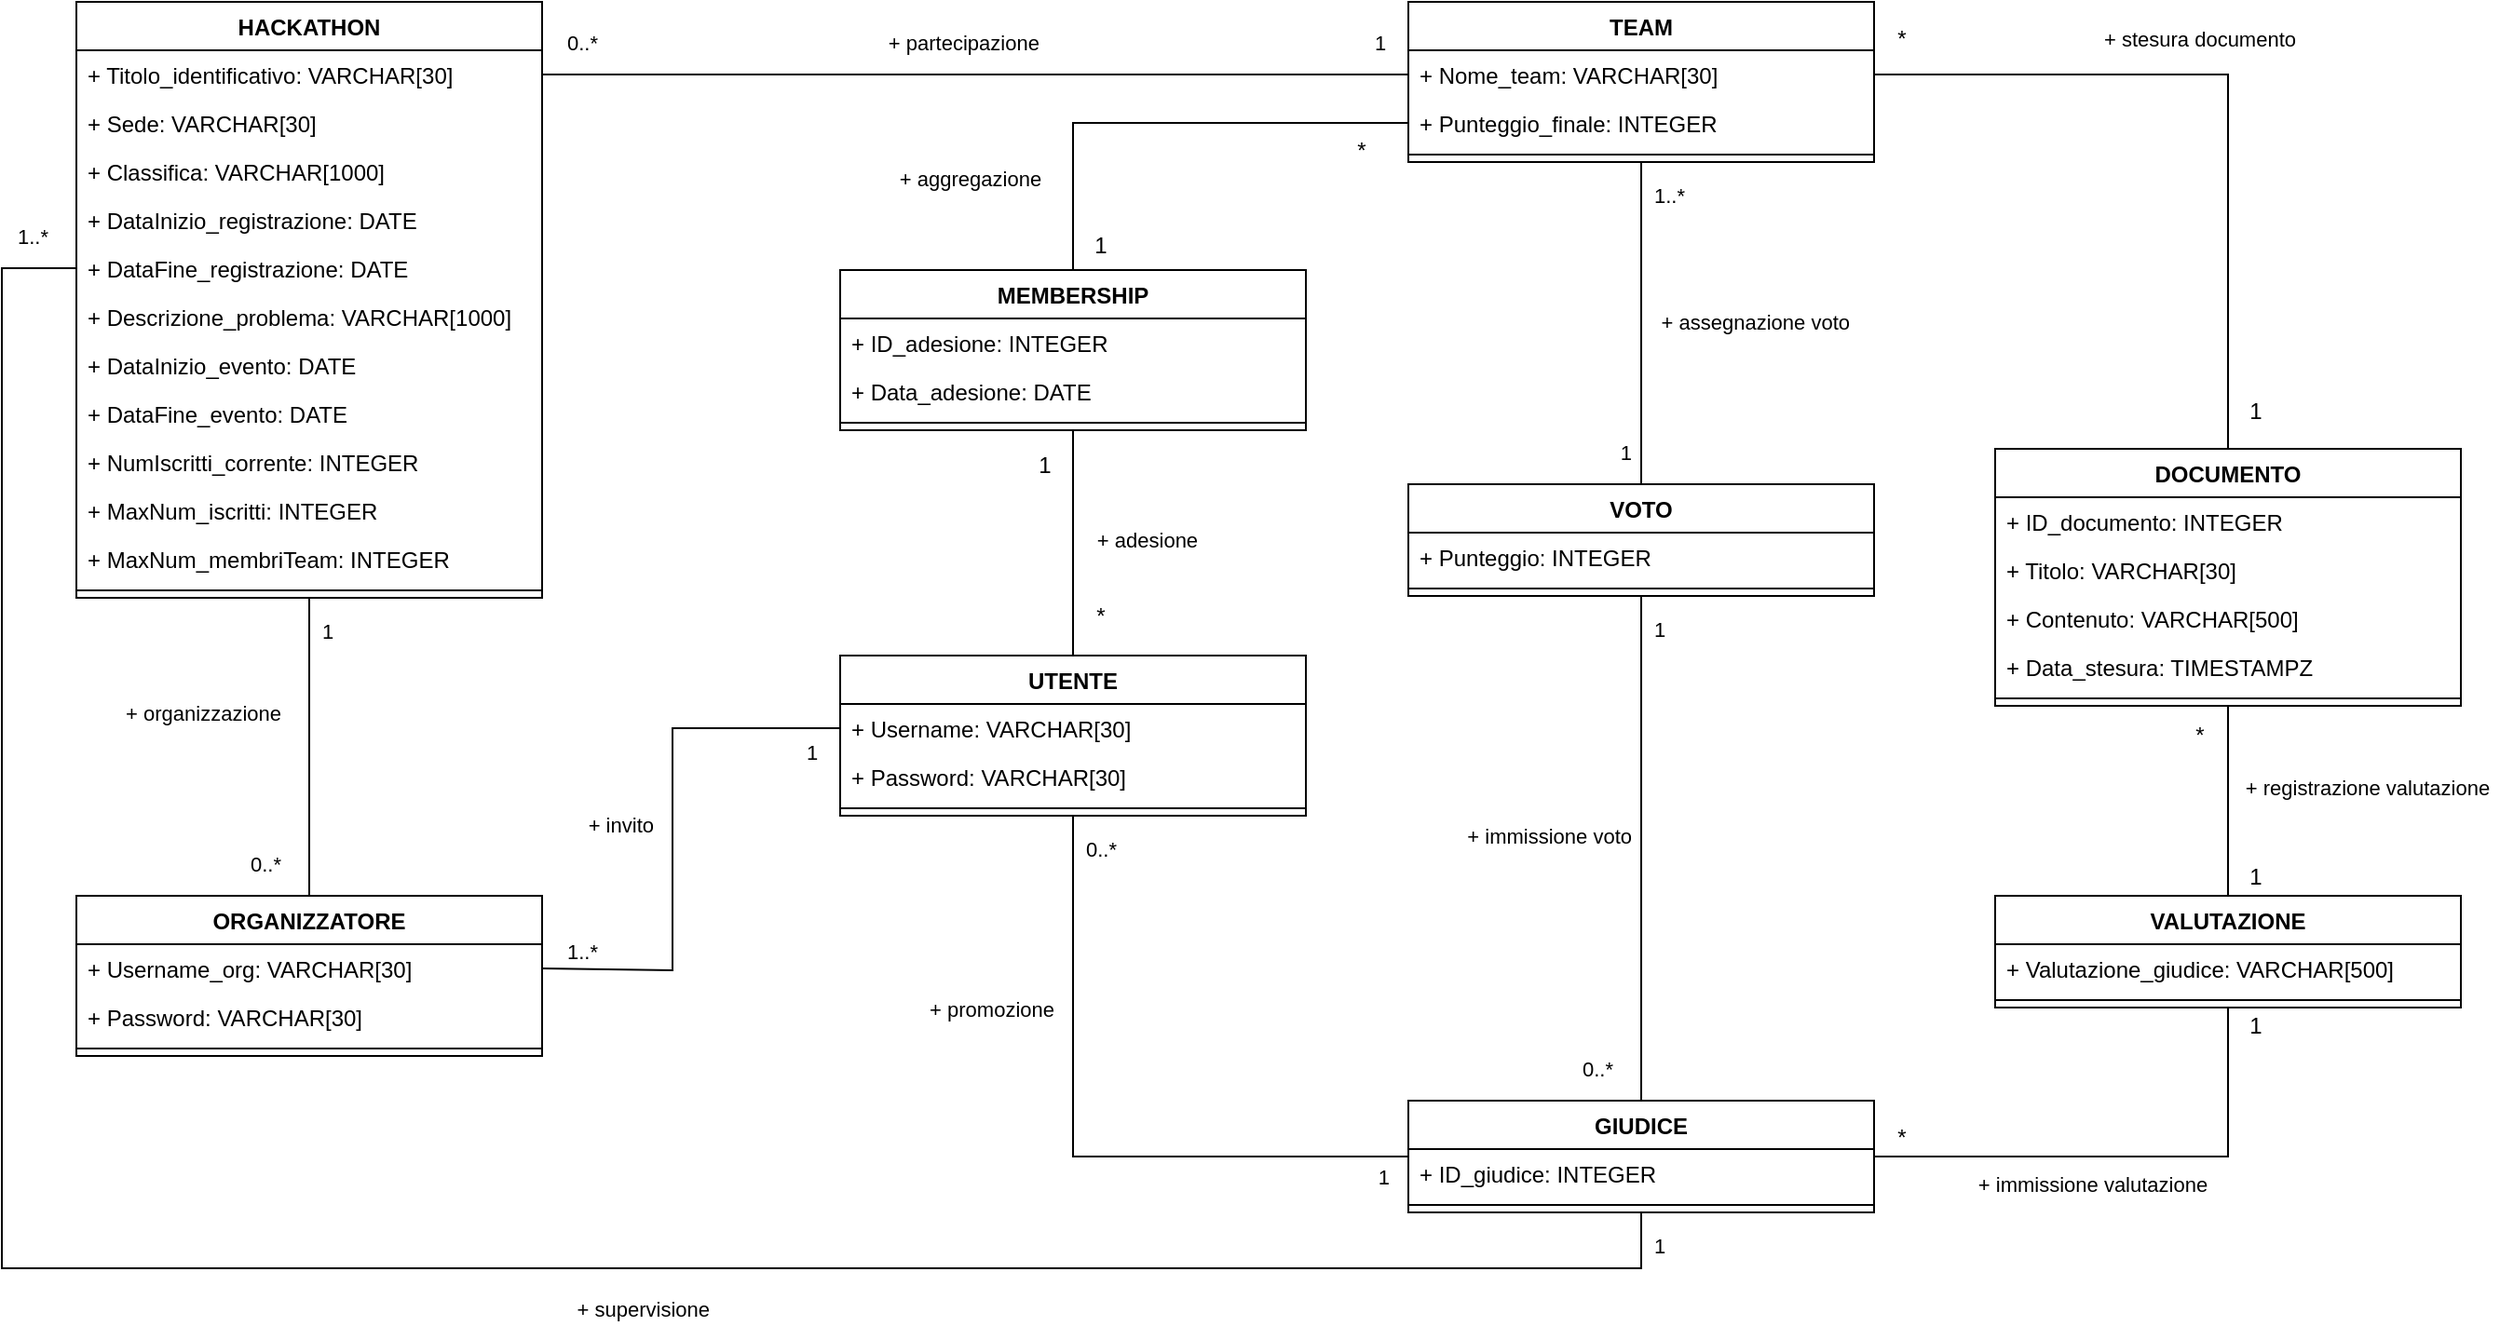 <mxfile version="28.0.6">
  <diagram name="Pagina-1" id="CCftvfr1xdXdf1Xxp7LG">
    <mxGraphModel dx="917" dy="1060" grid="1" gridSize="10" guides="1" tooltips="1" connect="1" arrows="1" fold="1" page="1" pageScale="1" pageWidth="827" pageHeight="1169" math="0" shadow="0">
      <root>
        <mxCell id="0" />
        <mxCell id="1" parent="0" />
        <mxCell id="B5_S1ZBIlpEhfm3nq4Cc-5" value="HACKATHON" style="swimlane;fontStyle=1;align=center;verticalAlign=top;childLayout=stackLayout;horizontal=1;startSize=26;horizontalStack=0;resizeParent=1;resizeParentMax=0;resizeLast=0;collapsible=1;marginBottom=0;whiteSpace=wrap;html=1;" parent="1" vertex="1">
          <mxGeometry x="240" y="80" width="250" height="320" as="geometry" />
        </mxCell>
        <mxCell id="B5_S1ZBIlpEhfm3nq4Cc-6" value="+ Titolo_identificativo: VARCHAR[30]" style="text;strokeColor=none;fillColor=none;align=left;verticalAlign=top;spacingLeft=4;spacingRight=4;overflow=hidden;rotatable=0;points=[[0,0.5],[1,0.5]];portConstraint=eastwest;whiteSpace=wrap;html=1;" parent="B5_S1ZBIlpEhfm3nq4Cc-5" vertex="1">
          <mxGeometry y="26" width="250" height="26" as="geometry" />
        </mxCell>
        <mxCell id="B5_S1ZBIlpEhfm3nq4Cc-11" value="+ Sede: VARCHAR[30]" style="text;strokeColor=none;fillColor=none;align=left;verticalAlign=top;spacingLeft=4;spacingRight=4;overflow=hidden;rotatable=0;points=[[0,0.5],[1,0.5]];portConstraint=eastwest;whiteSpace=wrap;html=1;" parent="B5_S1ZBIlpEhfm3nq4Cc-5" vertex="1">
          <mxGeometry y="52" width="250" height="26" as="geometry" />
        </mxCell>
        <mxCell id="B5_S1ZBIlpEhfm3nq4Cc-15" value="+ Classifica: VARCHAR[1000]" style="text;strokeColor=none;fillColor=none;align=left;verticalAlign=top;spacingLeft=4;spacingRight=4;overflow=hidden;rotatable=0;points=[[0,0.5],[1,0.5]];portConstraint=eastwest;whiteSpace=wrap;html=1;" parent="B5_S1ZBIlpEhfm3nq4Cc-5" vertex="1">
          <mxGeometry y="78" width="250" height="26" as="geometry" />
        </mxCell>
        <mxCell id="B5_S1ZBIlpEhfm3nq4Cc-16" value="+ DataInizio_registrazione: DATE" style="text;strokeColor=none;fillColor=none;align=left;verticalAlign=top;spacingLeft=4;spacingRight=4;overflow=hidden;rotatable=0;points=[[0,0.5],[1,0.5]];portConstraint=eastwest;whiteSpace=wrap;html=1;" parent="B5_S1ZBIlpEhfm3nq4Cc-5" vertex="1">
          <mxGeometry y="104" width="250" height="26" as="geometry" />
        </mxCell>
        <mxCell id="B5_S1ZBIlpEhfm3nq4Cc-17" value="+ DataFine_registrazione:&amp;nbsp;DATE" style="text;strokeColor=none;fillColor=none;align=left;verticalAlign=top;spacingLeft=4;spacingRight=4;overflow=hidden;rotatable=0;points=[[0,0.5],[1,0.5]];portConstraint=eastwest;whiteSpace=wrap;html=1;" parent="B5_S1ZBIlpEhfm3nq4Cc-5" vertex="1">
          <mxGeometry y="130" width="250" height="26" as="geometry" />
        </mxCell>
        <mxCell id="B5_S1ZBIlpEhfm3nq4Cc-14" value="+ Descrizione_problema: VARCHAR[1000]" style="text;strokeColor=none;fillColor=none;align=left;verticalAlign=top;spacingLeft=4;spacingRight=4;overflow=hidden;rotatable=0;points=[[0,0.5],[1,0.5]];portConstraint=eastwest;whiteSpace=wrap;html=1;" parent="B5_S1ZBIlpEhfm3nq4Cc-5" vertex="1">
          <mxGeometry y="156" width="250" height="26" as="geometry" />
        </mxCell>
        <mxCell id="B5_S1ZBIlpEhfm3nq4Cc-19" value="+ DataInizio_evento: DATE" style="text;strokeColor=none;fillColor=none;align=left;verticalAlign=top;spacingLeft=4;spacingRight=4;overflow=hidden;rotatable=0;points=[[0,0.5],[1,0.5]];portConstraint=eastwest;whiteSpace=wrap;html=1;" parent="B5_S1ZBIlpEhfm3nq4Cc-5" vertex="1">
          <mxGeometry y="182" width="250" height="26" as="geometry" />
        </mxCell>
        <mxCell id="B5_S1ZBIlpEhfm3nq4Cc-18" value="+ DataFine_evento: DATE" style="text;strokeColor=none;fillColor=none;align=left;verticalAlign=top;spacingLeft=4;spacingRight=4;overflow=hidden;rotatable=0;points=[[0,0.5],[1,0.5]];portConstraint=eastwest;whiteSpace=wrap;html=1;" parent="B5_S1ZBIlpEhfm3nq4Cc-5" vertex="1">
          <mxGeometry y="208" width="250" height="26" as="geometry" />
        </mxCell>
        <mxCell id="B5_S1ZBIlpEhfm3nq4Cc-20" value="+ NumIscritti_corrente: INTEGER" style="text;strokeColor=none;fillColor=none;align=left;verticalAlign=top;spacingLeft=4;spacingRight=4;overflow=hidden;rotatable=0;points=[[0,0.5],[1,0.5]];portConstraint=eastwest;whiteSpace=wrap;html=1;" parent="B5_S1ZBIlpEhfm3nq4Cc-5" vertex="1">
          <mxGeometry y="234" width="250" height="26" as="geometry" />
        </mxCell>
        <mxCell id="B5_S1ZBIlpEhfm3nq4Cc-21" value="+ MaxNum_iscritti: INTEGER" style="text;strokeColor=none;fillColor=none;align=left;verticalAlign=top;spacingLeft=4;spacingRight=4;overflow=hidden;rotatable=0;points=[[0,0.5],[1,0.5]];portConstraint=eastwest;whiteSpace=wrap;html=1;" parent="B5_S1ZBIlpEhfm3nq4Cc-5" vertex="1">
          <mxGeometry y="260" width="250" height="26" as="geometry" />
        </mxCell>
        <mxCell id="PjRX2A0-Kc4bblSP8ghj-1" value="+ MaxNum_membriTeam&lt;span style=&quot;background-color: transparent; color: light-dark(rgb(0, 0, 0), rgb(255, 255, 255));&quot;&gt;: INTEGER&lt;/span&gt;" style="text;strokeColor=none;fillColor=none;align=left;verticalAlign=top;spacingLeft=4;spacingRight=4;overflow=hidden;rotatable=0;points=[[0,0.5],[1,0.5]];portConstraint=eastwest;whiteSpace=wrap;html=1;" vertex="1" parent="B5_S1ZBIlpEhfm3nq4Cc-5">
          <mxGeometry y="286" width="250" height="26" as="geometry" />
        </mxCell>
        <mxCell id="B5_S1ZBIlpEhfm3nq4Cc-7" value="" style="line;strokeWidth=1;fillColor=none;align=left;verticalAlign=middle;spacingTop=-1;spacingLeft=3;spacingRight=3;rotatable=0;labelPosition=right;points=[];portConstraint=eastwest;strokeColor=inherit;" parent="B5_S1ZBIlpEhfm3nq4Cc-5" vertex="1">
          <mxGeometry y="312" width="250" height="8" as="geometry" />
        </mxCell>
        <mxCell id="B5_S1ZBIlpEhfm3nq4Cc-22" value="TEAM" style="swimlane;fontStyle=1;align=center;verticalAlign=top;childLayout=stackLayout;horizontal=1;startSize=26;horizontalStack=0;resizeParent=1;resizeParentMax=0;resizeLast=0;collapsible=1;marginBottom=0;whiteSpace=wrap;html=1;" parent="1" vertex="1">
          <mxGeometry x="955" y="80" width="250" height="86" as="geometry" />
        </mxCell>
        <mxCell id="B5_S1ZBIlpEhfm3nq4Cc-23" value="+ Nome_team: VARCHAR[30]" style="text;strokeColor=none;fillColor=none;align=left;verticalAlign=top;spacingLeft=4;spacingRight=4;overflow=hidden;rotatable=0;points=[[0,0.5],[1,0.5]];portConstraint=eastwest;whiteSpace=wrap;html=1;" parent="B5_S1ZBIlpEhfm3nq4Cc-22" vertex="1">
          <mxGeometry y="26" width="250" height="26" as="geometry" />
        </mxCell>
        <mxCell id="B5_S1ZBIlpEhfm3nq4Cc-32" value="+ Punteggio_finale: INTEGER" style="text;strokeColor=none;fillColor=none;align=left;verticalAlign=top;spacingLeft=4;spacingRight=4;overflow=hidden;rotatable=0;points=[[0,0.5],[1,0.5]];portConstraint=eastwest;whiteSpace=wrap;html=1;" parent="B5_S1ZBIlpEhfm3nq4Cc-22" vertex="1">
          <mxGeometry y="52" width="250" height="26" as="geometry" />
        </mxCell>
        <mxCell id="B5_S1ZBIlpEhfm3nq4Cc-33" value="" style="line;strokeWidth=1;fillColor=none;align=left;verticalAlign=middle;spacingTop=-1;spacingLeft=3;spacingRight=3;rotatable=0;labelPosition=right;points=[];portConstraint=eastwest;strokeColor=inherit;" parent="B5_S1ZBIlpEhfm3nq4Cc-22" vertex="1">
          <mxGeometry y="78" width="250" height="8" as="geometry" />
        </mxCell>
        <mxCell id="mF9Zs2P32Q4i75b_Mi7X-36" style="edgeStyle=orthogonalEdgeStyle;rounded=0;orthogonalLoop=1;jettySize=auto;html=1;exitX=0.5;exitY=0;exitDx=0;exitDy=0;entryX=0.5;entryY=1;entryDx=0;entryDy=0;endArrow=none;endFill=0;" parent="1" source="B5_S1ZBIlpEhfm3nq4Cc-34" target="mF9Zs2P32Q4i75b_Mi7X-32" edge="1">
          <mxGeometry relative="1" as="geometry" />
        </mxCell>
        <mxCell id="B5_S1ZBIlpEhfm3nq4Cc-34" value="UTENTE" style="swimlane;fontStyle=1;align=center;verticalAlign=top;childLayout=stackLayout;horizontal=1;startSize=26;horizontalStack=0;resizeParent=1;resizeParentMax=0;resizeLast=0;collapsible=1;marginBottom=0;whiteSpace=wrap;html=1;" parent="1" vertex="1">
          <mxGeometry x="650" y="431" width="250" height="86" as="geometry" />
        </mxCell>
        <mxCell id="B5_S1ZBIlpEhfm3nq4Cc-35" value="+ Username: VARCHAR[30]" style="text;strokeColor=none;fillColor=none;align=left;verticalAlign=top;spacingLeft=4;spacingRight=4;overflow=hidden;rotatable=0;points=[[0,0.5],[1,0.5]];portConstraint=eastwest;whiteSpace=wrap;html=1;" parent="B5_S1ZBIlpEhfm3nq4Cc-34" vertex="1">
          <mxGeometry y="26" width="250" height="26" as="geometry" />
        </mxCell>
        <mxCell id="B5_S1ZBIlpEhfm3nq4Cc-36" value="+ Password: VARCHAR[30]" style="text;strokeColor=none;fillColor=none;align=left;verticalAlign=top;spacingLeft=4;spacingRight=4;overflow=hidden;rotatable=0;points=[[0,0.5],[1,0.5]];portConstraint=eastwest;whiteSpace=wrap;html=1;" parent="B5_S1ZBIlpEhfm3nq4Cc-34" vertex="1">
          <mxGeometry y="52" width="250" height="26" as="geometry" />
        </mxCell>
        <mxCell id="B5_S1ZBIlpEhfm3nq4Cc-37" value="" style="line;strokeWidth=1;fillColor=none;align=left;verticalAlign=middle;spacingTop=-1;spacingLeft=3;spacingRight=3;rotatable=0;labelPosition=right;points=[];portConstraint=eastwest;strokeColor=inherit;" parent="B5_S1ZBIlpEhfm3nq4Cc-34" vertex="1">
          <mxGeometry y="78" width="250" height="8" as="geometry" />
        </mxCell>
        <mxCell id="B5_S1ZBIlpEhfm3nq4Cc-38" value="ORGANIZZATORE" style="swimlane;fontStyle=1;align=center;verticalAlign=top;childLayout=stackLayout;horizontal=1;startSize=26;horizontalStack=0;resizeParent=1;resizeParentMax=0;resizeLast=0;collapsible=1;marginBottom=0;whiteSpace=wrap;html=1;" parent="1" vertex="1">
          <mxGeometry x="240" y="560" width="250" height="86" as="geometry" />
        </mxCell>
        <mxCell id="B5_S1ZBIlpEhfm3nq4Cc-39" value="+ Username_org: VARCHAR[30]" style="text;strokeColor=none;fillColor=none;align=left;verticalAlign=top;spacingLeft=4;spacingRight=4;overflow=hidden;rotatable=0;points=[[0,0.5],[1,0.5]];portConstraint=eastwest;whiteSpace=wrap;html=1;" parent="B5_S1ZBIlpEhfm3nq4Cc-38" vertex="1">
          <mxGeometry y="26" width="250" height="26" as="geometry" />
        </mxCell>
        <mxCell id="B5_S1ZBIlpEhfm3nq4Cc-40" value="+ Password: VARCHAR[30]" style="text;strokeColor=none;fillColor=none;align=left;verticalAlign=top;spacingLeft=4;spacingRight=4;overflow=hidden;rotatable=0;points=[[0,0.5],[1,0.5]];portConstraint=eastwest;whiteSpace=wrap;html=1;" parent="B5_S1ZBIlpEhfm3nq4Cc-38" vertex="1">
          <mxGeometry y="52" width="250" height="26" as="geometry" />
        </mxCell>
        <mxCell id="B5_S1ZBIlpEhfm3nq4Cc-41" value="" style="line;strokeWidth=1;fillColor=none;align=left;verticalAlign=middle;spacingTop=-1;spacingLeft=3;spacingRight=3;rotatable=0;labelPosition=right;points=[];portConstraint=eastwest;strokeColor=inherit;" parent="B5_S1ZBIlpEhfm3nq4Cc-38" vertex="1">
          <mxGeometry y="78" width="250" height="8" as="geometry" />
        </mxCell>
        <mxCell id="mF9Zs2P32Q4i75b_Mi7X-20" style="edgeStyle=orthogonalEdgeStyle;rounded=0;orthogonalLoop=1;jettySize=auto;html=1;exitX=1;exitY=0.5;exitDx=0;exitDy=0;entryX=0.5;entryY=1;entryDx=0;entryDy=0;endArrow=none;endFill=0;" parent="1" source="B5_S1ZBIlpEhfm3nq4Cc-42" target="B5_S1ZBIlpEhfm3nq4Cc-56" edge="1">
          <mxGeometry relative="1" as="geometry" />
        </mxCell>
        <mxCell id="B5_S1ZBIlpEhfm3nq4Cc-42" value="GIUDICE" style="swimlane;fontStyle=1;align=center;verticalAlign=top;childLayout=stackLayout;horizontal=1;startSize=26;horizontalStack=0;resizeParent=1;resizeParentMax=0;resizeLast=0;collapsible=1;marginBottom=0;whiteSpace=wrap;html=1;" parent="1" vertex="1">
          <mxGeometry x="955" y="670" width="250" height="60" as="geometry" />
        </mxCell>
        <mxCell id="t9ArDGj-lGeJTO_xiBfQ-16" value="+ ID_giudice: INTEGER" style="text;strokeColor=none;fillColor=none;align=left;verticalAlign=top;spacingLeft=4;spacingRight=4;overflow=hidden;rotatable=0;points=[[0,0.5],[1,0.5]];portConstraint=eastwest;whiteSpace=wrap;html=1;" parent="B5_S1ZBIlpEhfm3nq4Cc-42" vertex="1">
          <mxGeometry y="26" width="250" height="26" as="geometry" />
        </mxCell>
        <mxCell id="B5_S1ZBIlpEhfm3nq4Cc-45" value="" style="line;strokeWidth=1;fillColor=none;align=left;verticalAlign=middle;spacingTop=-1;spacingLeft=3;spacingRight=3;rotatable=0;labelPosition=right;points=[];portConstraint=eastwest;strokeColor=inherit;" parent="B5_S1ZBIlpEhfm3nq4Cc-42" vertex="1">
          <mxGeometry y="52" width="250" height="8" as="geometry" />
        </mxCell>
        <mxCell id="mF9Zs2P32Q4i75b_Mi7X-28" style="edgeStyle=orthogonalEdgeStyle;rounded=0;orthogonalLoop=1;jettySize=auto;html=1;exitX=0.5;exitY=0;exitDx=0;exitDy=0;entryX=1;entryY=0.5;entryDx=0;entryDy=0;endArrow=none;endFill=0;" parent="1" source="B5_S1ZBIlpEhfm3nq4Cc-46" target="B5_S1ZBIlpEhfm3nq4Cc-23" edge="1">
          <mxGeometry relative="1" as="geometry" />
        </mxCell>
        <mxCell id="B5_S1ZBIlpEhfm3nq4Cc-46" value="DOCUMENTO" style="swimlane;fontStyle=1;align=center;verticalAlign=top;childLayout=stackLayout;horizontal=1;startSize=26;horizontalStack=0;resizeParent=1;resizeParentMax=0;resizeLast=0;collapsible=1;marginBottom=0;whiteSpace=wrap;html=1;" parent="1" vertex="1">
          <mxGeometry x="1270" y="320" width="250" height="138" as="geometry" />
        </mxCell>
        <mxCell id="B5_S1ZBIlpEhfm3nq4Cc-47" value="+ ID_documento: INTEGER" style="text;strokeColor=none;fillColor=none;align=left;verticalAlign=top;spacingLeft=4;spacingRight=4;overflow=hidden;rotatable=0;points=[[0,0.5],[1,0.5]];portConstraint=eastwest;whiteSpace=wrap;html=1;" parent="B5_S1ZBIlpEhfm3nq4Cc-46" vertex="1">
          <mxGeometry y="26" width="250" height="26" as="geometry" />
        </mxCell>
        <mxCell id="B5_S1ZBIlpEhfm3nq4Cc-48" value="+ Titolo: VARCHAR[30]" style="text;strokeColor=none;fillColor=none;align=left;verticalAlign=top;spacingLeft=4;spacingRight=4;overflow=hidden;rotatable=0;points=[[0,0.5],[1,0.5]];portConstraint=eastwest;whiteSpace=wrap;html=1;" parent="B5_S1ZBIlpEhfm3nq4Cc-46" vertex="1">
          <mxGeometry y="52" width="250" height="26" as="geometry" />
        </mxCell>
        <mxCell id="B5_S1ZBIlpEhfm3nq4Cc-50" value="+ Contenuto: VARCHAR[500]" style="text;strokeColor=none;fillColor=none;align=left;verticalAlign=top;spacingLeft=4;spacingRight=4;overflow=hidden;rotatable=0;points=[[0,0.5],[1,0.5]];portConstraint=eastwest;whiteSpace=wrap;html=1;" parent="B5_S1ZBIlpEhfm3nq4Cc-46" vertex="1">
          <mxGeometry y="78" width="250" height="26" as="geometry" />
        </mxCell>
        <mxCell id="B5_S1ZBIlpEhfm3nq4Cc-51" value="+ Data_stesura: TIMESTAMPZ" style="text;strokeColor=none;fillColor=none;align=left;verticalAlign=top;spacingLeft=4;spacingRight=4;overflow=hidden;rotatable=0;points=[[0,0.5],[1,0.5]];portConstraint=eastwest;whiteSpace=wrap;html=1;" parent="B5_S1ZBIlpEhfm3nq4Cc-46" vertex="1">
          <mxGeometry y="104" width="250" height="26" as="geometry" />
        </mxCell>
        <mxCell id="B5_S1ZBIlpEhfm3nq4Cc-49" value="" style="line;strokeWidth=1;fillColor=none;align=left;verticalAlign=middle;spacingTop=-1;spacingLeft=3;spacingRight=3;rotatable=0;labelPosition=right;points=[];portConstraint=eastwest;strokeColor=inherit;" parent="B5_S1ZBIlpEhfm3nq4Cc-46" vertex="1">
          <mxGeometry y="130" width="250" height="8" as="geometry" />
        </mxCell>
        <mxCell id="B5_S1ZBIlpEhfm3nq4Cc-52" value="VOTO" style="swimlane;fontStyle=1;align=center;verticalAlign=top;childLayout=stackLayout;horizontal=1;startSize=26;horizontalStack=0;resizeParent=1;resizeParentMax=0;resizeLast=0;collapsible=1;marginBottom=0;whiteSpace=wrap;html=1;" parent="1" vertex="1">
          <mxGeometry x="955" y="339" width="250" height="60" as="geometry" />
        </mxCell>
        <mxCell id="B5_S1ZBIlpEhfm3nq4Cc-53" value="+ Punteggio: INTEGER" style="text;strokeColor=none;fillColor=none;align=left;verticalAlign=top;spacingLeft=4;spacingRight=4;overflow=hidden;rotatable=0;points=[[0,0.5],[1,0.5]];portConstraint=eastwest;whiteSpace=wrap;html=1;" parent="B5_S1ZBIlpEhfm3nq4Cc-52" vertex="1">
          <mxGeometry y="26" width="250" height="26" as="geometry" />
        </mxCell>
        <mxCell id="B5_S1ZBIlpEhfm3nq4Cc-55" value="" style="line;strokeWidth=1;fillColor=none;align=left;verticalAlign=middle;spacingTop=-1;spacingLeft=3;spacingRight=3;rotatable=0;labelPosition=right;points=[];portConstraint=eastwest;strokeColor=inherit;" parent="B5_S1ZBIlpEhfm3nq4Cc-52" vertex="1">
          <mxGeometry y="52" width="250" height="8" as="geometry" />
        </mxCell>
        <mxCell id="mF9Zs2P32Q4i75b_Mi7X-24" style="edgeStyle=orthogonalEdgeStyle;rounded=0;orthogonalLoop=1;jettySize=auto;html=1;exitX=0.5;exitY=0;exitDx=0;exitDy=0;entryX=0.5;entryY=1;entryDx=0;entryDy=0;endArrow=none;endFill=0;" parent="1" source="B5_S1ZBIlpEhfm3nq4Cc-56" target="B5_S1ZBIlpEhfm3nq4Cc-46" edge="1">
          <mxGeometry relative="1" as="geometry" />
        </mxCell>
        <mxCell id="B5_S1ZBIlpEhfm3nq4Cc-56" value="&lt;div&gt;VALUTAZIONE&lt;/div&gt;&lt;div&gt;&lt;br&gt;&lt;/div&gt;" style="swimlane;fontStyle=1;align=center;verticalAlign=top;childLayout=stackLayout;horizontal=1;startSize=26;horizontalStack=0;resizeParent=1;resizeParentMax=0;resizeLast=0;collapsible=1;marginBottom=0;whiteSpace=wrap;html=1;" parent="1" vertex="1">
          <mxGeometry x="1270" y="560" width="250" height="60" as="geometry" />
        </mxCell>
        <mxCell id="B5_S1ZBIlpEhfm3nq4Cc-57" value="+ Valutazione_giudice: VARCHAR[500]" style="text;strokeColor=none;fillColor=none;align=left;verticalAlign=top;spacingLeft=4;spacingRight=4;overflow=hidden;rotatable=0;points=[[0,0.5],[1,0.5]];portConstraint=eastwest;whiteSpace=wrap;html=1;" parent="B5_S1ZBIlpEhfm3nq4Cc-56" vertex="1">
          <mxGeometry y="26" width="250" height="26" as="geometry" />
        </mxCell>
        <mxCell id="B5_S1ZBIlpEhfm3nq4Cc-58" value="" style="line;strokeWidth=1;fillColor=none;align=left;verticalAlign=middle;spacingTop=-1;spacingLeft=3;spacingRight=3;rotatable=0;labelPosition=right;points=[];portConstraint=eastwest;strokeColor=inherit;" parent="B5_S1ZBIlpEhfm3nq4Cc-56" vertex="1">
          <mxGeometry y="52" width="250" height="8" as="geometry" />
        </mxCell>
        <mxCell id="B5_S1ZBIlpEhfm3nq4Cc-62" value="" style="endArrow=none;html=1;rounded=0;entryX=0.5;entryY=0;entryDx=0;entryDy=0;exitX=0.5;exitY=1;exitDx=0;exitDy=0;" parent="1" source="B5_S1ZBIlpEhfm3nq4Cc-5" target="B5_S1ZBIlpEhfm3nq4Cc-38" edge="1">
          <mxGeometry relative="1" as="geometry">
            <mxPoint x="365" y="420" as="sourcePoint" />
            <mxPoint x="410" y="530" as="targetPoint" />
          </mxGeometry>
        </mxCell>
        <mxCell id="B5_S1ZBIlpEhfm3nq4Cc-63" value="1" style="edgeLabel;resizable=0;html=1;align=left;verticalAlign=bottom;" parent="B5_S1ZBIlpEhfm3nq4Cc-62" connectable="0" vertex="1">
          <mxGeometry x="-1" relative="1" as="geometry">
            <mxPoint x="5" y="26" as="offset" />
          </mxGeometry>
        </mxCell>
        <mxCell id="B5_S1ZBIlpEhfm3nq4Cc-64" value="0..*" style="edgeLabel;resizable=0;html=1;align=right;verticalAlign=bottom;" parent="B5_S1ZBIlpEhfm3nq4Cc-62" connectable="0" vertex="1">
          <mxGeometry x="1" relative="1" as="geometry">
            <mxPoint x="-15" y="-9" as="offset" />
          </mxGeometry>
        </mxCell>
        <mxCell id="B5_S1ZBIlpEhfm3nq4Cc-68" value="+ organizzazione" style="edgeLabel;resizable=0;html=1;align=right;verticalAlign=bottom;" parent="B5_S1ZBIlpEhfm3nq4Cc-62" connectable="0" vertex="1">
          <mxGeometry x="1" relative="1" as="geometry">
            <mxPoint x="-15" y="-90" as="offset" />
          </mxGeometry>
        </mxCell>
        <mxCell id="B5_S1ZBIlpEhfm3nq4Cc-69" value="+ invito" style="edgeLabel;resizable=0;html=1;align=right;verticalAlign=bottom;" parent="B5_S1ZBIlpEhfm3nq4Cc-62" connectable="0" vertex="1">
          <mxGeometry x="1" relative="1" as="geometry">
            <mxPoint x="185" y="-30" as="offset" />
          </mxGeometry>
        </mxCell>
        <mxCell id="B5_S1ZBIlpEhfm3nq4Cc-65" value="" style="endArrow=none;html=1;rounded=0;entryX=1;entryY=0.5;entryDx=0;entryDy=0;exitX=0;exitY=0.5;exitDx=0;exitDy=0;" parent="1" source="B5_S1ZBIlpEhfm3nq4Cc-35" target="B5_S1ZBIlpEhfm3nq4Cc-39" edge="1">
          <mxGeometry relative="1" as="geometry">
            <mxPoint x="580" y="440" as="sourcePoint" />
            <mxPoint x="580" y="625" as="targetPoint" />
            <Array as="points">
              <mxPoint x="560" y="470" />
              <mxPoint x="560" y="600" />
            </Array>
          </mxGeometry>
        </mxCell>
        <mxCell id="B5_S1ZBIlpEhfm3nq4Cc-66" value="1" style="edgeLabel;resizable=0;html=1;align=left;verticalAlign=bottom;" parent="B5_S1ZBIlpEhfm3nq4Cc-65" connectable="0" vertex="1">
          <mxGeometry x="-1" relative="1" as="geometry">
            <mxPoint x="-20" y="21" as="offset" />
          </mxGeometry>
        </mxCell>
        <mxCell id="B5_S1ZBIlpEhfm3nq4Cc-67" value="1..*" style="edgeLabel;resizable=0;html=1;align=right;verticalAlign=bottom;" parent="B5_S1ZBIlpEhfm3nq4Cc-65" connectable="0" vertex="1">
          <mxGeometry x="1" relative="1" as="geometry">
            <mxPoint x="30" y="-1" as="offset" />
          </mxGeometry>
        </mxCell>
        <mxCell id="B5_S1ZBIlpEhfm3nq4Cc-80" value="" style="endArrow=none;html=1;rounded=0;exitX=0.5;exitY=1;exitDx=0;exitDy=0;entryX=0;entryY=0.5;entryDx=0;entryDy=0;" parent="1" source="B5_S1ZBIlpEhfm3nq4Cc-34" target="B5_S1ZBIlpEhfm3nq4Cc-42" edge="1">
          <mxGeometry relative="1" as="geometry">
            <mxPoint x="760" y="614" as="sourcePoint" />
            <mxPoint x="760" y="800" as="targetPoint" />
            <Array as="points">
              <mxPoint x="775" y="700" />
            </Array>
          </mxGeometry>
        </mxCell>
        <mxCell id="B5_S1ZBIlpEhfm3nq4Cc-81" value="0..*" style="edgeLabel;resizable=0;html=1;align=left;verticalAlign=bottom;" parent="B5_S1ZBIlpEhfm3nq4Cc-80" connectable="0" vertex="1">
          <mxGeometry x="-1" relative="1" as="geometry">
            <mxPoint x="5" y="26" as="offset" />
          </mxGeometry>
        </mxCell>
        <mxCell id="B5_S1ZBIlpEhfm3nq4Cc-82" value="1" style="edgeLabel;resizable=0;html=1;align=right;verticalAlign=bottom;" parent="B5_S1ZBIlpEhfm3nq4Cc-80" connectable="0" vertex="1">
          <mxGeometry x="1" relative="1" as="geometry">
            <mxPoint x="-10" y="19" as="offset" />
          </mxGeometry>
        </mxCell>
        <mxCell id="B5_S1ZBIlpEhfm3nq4Cc-83" value="+ promozione" style="edgeLabel;resizable=0;html=1;align=right;verticalAlign=bottom;" parent="B5_S1ZBIlpEhfm3nq4Cc-80" connectable="0" vertex="1">
          <mxGeometry x="1" relative="1" as="geometry">
            <mxPoint x="-190" y="-71" as="offset" />
          </mxGeometry>
        </mxCell>
        <mxCell id="B5_S1ZBIlpEhfm3nq4Cc-85" value="" style="endArrow=none;html=1;rounded=0;entryX=0.5;entryY=0;entryDx=0;entryDy=0;exitX=0.5;exitY=1;exitDx=0;exitDy=0;" parent="1" source="B5_S1ZBIlpEhfm3nq4Cc-52" target="B5_S1ZBIlpEhfm3nq4Cc-42" edge="1">
          <mxGeometry relative="1" as="geometry">
            <mxPoint x="1040" y="384" as="sourcePoint" />
            <mxPoint x="1040" y="570" as="targetPoint" />
          </mxGeometry>
        </mxCell>
        <mxCell id="B5_S1ZBIlpEhfm3nq4Cc-86" value="1" style="edgeLabel;resizable=0;html=1;align=left;verticalAlign=bottom;" parent="B5_S1ZBIlpEhfm3nq4Cc-85" connectable="0" vertex="1">
          <mxGeometry x="-1" relative="1" as="geometry">
            <mxPoint x="5" y="26" as="offset" />
          </mxGeometry>
        </mxCell>
        <mxCell id="B5_S1ZBIlpEhfm3nq4Cc-87" value="0..*" style="edgeLabel;resizable=0;html=1;align=right;verticalAlign=bottom;" parent="B5_S1ZBIlpEhfm3nq4Cc-85" connectable="0" vertex="1">
          <mxGeometry x="1" relative="1" as="geometry">
            <mxPoint x="-15" y="-9" as="offset" />
          </mxGeometry>
        </mxCell>
        <mxCell id="B5_S1ZBIlpEhfm3nq4Cc-88" value="&lt;div&gt;+ immissione voto&lt;/div&gt;" style="edgeLabel;resizable=0;html=1;align=right;verticalAlign=bottom;" parent="B5_S1ZBIlpEhfm3nq4Cc-85" connectable="0" vertex="1">
          <mxGeometry x="1" relative="1" as="geometry">
            <mxPoint x="-5" y="-134" as="offset" />
          </mxGeometry>
        </mxCell>
        <mxCell id="mF9Zs2P32Q4i75b_Mi7X-1" value="" style="endArrow=none;html=1;rounded=0;entryX=0;entryY=0.5;entryDx=0;entryDy=0;exitX=0.5;exitY=1;exitDx=0;exitDy=0;" parent="1" source="B5_S1ZBIlpEhfm3nq4Cc-42" target="B5_S1ZBIlpEhfm3nq4Cc-17" edge="1">
          <mxGeometry relative="1" as="geometry">
            <mxPoint x="1080" y="720" as="sourcePoint" />
            <mxPoint x="130" y="290" as="targetPoint" />
            <Array as="points">
              <mxPoint x="1080" y="760" />
              <mxPoint x="200" y="760" />
              <mxPoint x="200" y="223" />
            </Array>
          </mxGeometry>
        </mxCell>
        <mxCell id="mF9Zs2P32Q4i75b_Mi7X-2" value="1" style="edgeLabel;resizable=0;html=1;align=left;verticalAlign=bottom;" parent="mF9Zs2P32Q4i75b_Mi7X-1" connectable="0" vertex="1">
          <mxGeometry x="-1" relative="1" as="geometry">
            <mxPoint x="5" y="26" as="offset" />
          </mxGeometry>
        </mxCell>
        <mxCell id="mF9Zs2P32Q4i75b_Mi7X-3" value="1..*" style="edgeLabel;resizable=0;html=1;align=right;verticalAlign=bottom;" parent="mF9Zs2P32Q4i75b_Mi7X-1" connectable="0" vertex="1">
          <mxGeometry x="1" relative="1" as="geometry">
            <mxPoint x="-15" y="-9" as="offset" />
          </mxGeometry>
        </mxCell>
        <mxCell id="mF9Zs2P32Q4i75b_Mi7X-4" value="+ supervisione" style="edgeLabel;resizable=0;html=1;align=right;verticalAlign=bottom;" parent="mF9Zs2P32Q4i75b_Mi7X-1" connectable="0" vertex="1">
          <mxGeometry x="1" relative="1" as="geometry">
            <mxPoint x="340" y="567" as="offset" />
          </mxGeometry>
        </mxCell>
        <mxCell id="mF9Zs2P32Q4i75b_Mi7X-11" value="" style="endArrow=none;html=1;rounded=0;entryX=1;entryY=0.5;entryDx=0;entryDy=0;exitX=0;exitY=0.5;exitDx=0;exitDy=0;" parent="1" source="B5_S1ZBIlpEhfm3nq4Cc-23" target="B5_S1ZBIlpEhfm3nq4Cc-6" edge="1">
          <mxGeometry relative="1" as="geometry">
            <mxPoint x="910" y="50" as="sourcePoint" />
            <mxPoint x="710" y="281" as="targetPoint" />
          </mxGeometry>
        </mxCell>
        <mxCell id="mF9Zs2P32Q4i75b_Mi7X-12" value="1" style="edgeLabel;resizable=0;html=1;align=left;verticalAlign=bottom;" parent="mF9Zs2P32Q4i75b_Mi7X-11" connectable="0" vertex="1">
          <mxGeometry x="-1" relative="1" as="geometry">
            <mxPoint x="-20" y="-9" as="offset" />
          </mxGeometry>
        </mxCell>
        <mxCell id="mF9Zs2P32Q4i75b_Mi7X-13" value="0..*" style="edgeLabel;resizable=0;html=1;align=right;verticalAlign=bottom;" parent="mF9Zs2P32Q4i75b_Mi7X-11" connectable="0" vertex="1">
          <mxGeometry x="1" relative="1" as="geometry">
            <mxPoint x="30" y="-9" as="offset" />
          </mxGeometry>
        </mxCell>
        <mxCell id="mF9Zs2P32Q4i75b_Mi7X-14" value="+ partecipazione&amp;nbsp;" style="edgeLabel;resizable=0;html=1;align=right;verticalAlign=bottom;" parent="mF9Zs2P32Q4i75b_Mi7X-11" connectable="0" vertex="1">
          <mxGeometry x="1" relative="1" as="geometry">
            <mxPoint x="270" y="-9" as="offset" />
          </mxGeometry>
        </mxCell>
        <mxCell id="mF9Zs2P32Q4i75b_Mi7X-15" value="" style="endArrow=none;html=1;rounded=0;entryX=0.5;entryY=0;entryDx=0;entryDy=0;exitX=0.5;exitY=1;exitDx=0;exitDy=0;" parent="1" source="B5_S1ZBIlpEhfm3nq4Cc-22" target="B5_S1ZBIlpEhfm3nq4Cc-52" edge="1">
          <mxGeometry relative="1" as="geometry">
            <mxPoint x="870" y="150" as="sourcePoint" />
            <mxPoint x="870" y="484" as="targetPoint" />
          </mxGeometry>
        </mxCell>
        <mxCell id="mF9Zs2P32Q4i75b_Mi7X-16" value="1..*" style="edgeLabel;resizable=0;html=1;align=left;verticalAlign=bottom;" parent="mF9Zs2P32Q4i75b_Mi7X-15" connectable="0" vertex="1">
          <mxGeometry x="-1" relative="1" as="geometry">
            <mxPoint x="5" y="26" as="offset" />
          </mxGeometry>
        </mxCell>
        <mxCell id="mF9Zs2P32Q4i75b_Mi7X-17" value="1" style="edgeLabel;resizable=0;html=1;align=right;verticalAlign=bottom;" parent="mF9Zs2P32Q4i75b_Mi7X-15" connectable="0" vertex="1">
          <mxGeometry x="1" relative="1" as="geometry">
            <mxPoint x="-5" y="-9" as="offset" />
          </mxGeometry>
        </mxCell>
        <mxCell id="mF9Zs2P32Q4i75b_Mi7X-18" value="&lt;div&gt;+ assegnazione voto&lt;/div&gt;" style="edgeLabel;resizable=0;html=1;align=right;verticalAlign=bottom;" parent="mF9Zs2P32Q4i75b_Mi7X-15" connectable="0" vertex="1">
          <mxGeometry x="1" relative="1" as="geometry">
            <mxPoint x="112" y="-79" as="offset" />
          </mxGeometry>
        </mxCell>
        <mxCell id="mF9Zs2P32Q4i75b_Mi7X-21" value="&lt;font style=&quot;font-size: 11px;&quot;&gt;+ immissione valutazione&lt;/font&gt;" style="text;html=1;align=center;verticalAlign=middle;whiteSpace=wrap;rounded=0;" parent="1" vertex="1">
          <mxGeometry x="1245" y="700" width="155" height="30" as="geometry" />
        </mxCell>
        <mxCell id="mF9Zs2P32Q4i75b_Mi7X-22" value="*" style="text;html=1;align=center;verticalAlign=middle;whiteSpace=wrap;rounded=0;" parent="1" vertex="1">
          <mxGeometry x="1210" y="680" width="20" height="20" as="geometry" />
        </mxCell>
        <mxCell id="mF9Zs2P32Q4i75b_Mi7X-23" value="1" style="text;html=1;align=center;verticalAlign=middle;whiteSpace=wrap;rounded=0;" parent="1" vertex="1">
          <mxGeometry x="1400" y="620" width="20" height="20" as="geometry" />
        </mxCell>
        <mxCell id="mF9Zs2P32Q4i75b_Mi7X-25" value="1" style="text;html=1;align=center;verticalAlign=middle;whiteSpace=wrap;rounded=0;" parent="1" vertex="1">
          <mxGeometry x="1400" y="540" width="20" height="20" as="geometry" />
        </mxCell>
        <mxCell id="mF9Zs2P32Q4i75b_Mi7X-26" value="*" style="text;html=1;align=center;verticalAlign=middle;whiteSpace=wrap;rounded=0;" parent="1" vertex="1">
          <mxGeometry x="1370" y="464" width="20" height="20" as="geometry" />
        </mxCell>
        <mxCell id="mF9Zs2P32Q4i75b_Mi7X-27" value="&lt;font style=&quot;font-size: 11px;&quot;&gt;+ registrazione valutazione&lt;/font&gt;" style="text;html=1;align=center;verticalAlign=middle;whiteSpace=wrap;rounded=0;" parent="1" vertex="1">
          <mxGeometry x="1400" y="487" width="140" height="30" as="geometry" />
        </mxCell>
        <mxCell id="mF9Zs2P32Q4i75b_Mi7X-29" value="1" style="text;html=1;align=center;verticalAlign=middle;whiteSpace=wrap;rounded=0;" parent="1" vertex="1">
          <mxGeometry x="1400" y="290" width="20" height="20" as="geometry" />
        </mxCell>
        <mxCell id="mF9Zs2P32Q4i75b_Mi7X-30" value="&lt;font style=&quot;font-size: 11px;&quot;&gt;+ stesura documento&lt;/font&gt;" style="text;html=1;align=center;verticalAlign=middle;whiteSpace=wrap;rounded=0;" parent="1" vertex="1">
          <mxGeometry x="1310" y="85" width="140" height="30" as="geometry" />
        </mxCell>
        <mxCell id="mF9Zs2P32Q4i75b_Mi7X-31" value="*" style="text;html=1;align=center;verticalAlign=middle;whiteSpace=wrap;rounded=0;" parent="1" vertex="1">
          <mxGeometry x="1210" y="90" width="20" height="20" as="geometry" />
        </mxCell>
        <mxCell id="mF9Zs2P32Q4i75b_Mi7X-37" style="edgeStyle=orthogonalEdgeStyle;rounded=0;orthogonalLoop=1;jettySize=auto;html=1;exitX=0.5;exitY=0;exitDx=0;exitDy=0;entryX=0;entryY=0.5;entryDx=0;entryDy=0;endArrow=none;endFill=0;" parent="1" source="mF9Zs2P32Q4i75b_Mi7X-32" target="B5_S1ZBIlpEhfm3nq4Cc-32" edge="1">
          <mxGeometry relative="1" as="geometry" />
        </mxCell>
        <mxCell id="mF9Zs2P32Q4i75b_Mi7X-32" value="MEMBERSHIP" style="swimlane;fontStyle=1;align=center;verticalAlign=top;childLayout=stackLayout;horizontal=1;startSize=26;horizontalStack=0;resizeParent=1;resizeParentMax=0;resizeLast=0;collapsible=1;marginBottom=0;whiteSpace=wrap;html=1;" parent="1" vertex="1">
          <mxGeometry x="650" y="224" width="250" height="86" as="geometry" />
        </mxCell>
        <mxCell id="t9ArDGj-lGeJTO_xiBfQ-12" value="+ ID_adesione: INTEGER" style="text;strokeColor=none;fillColor=none;align=left;verticalAlign=top;spacingLeft=4;spacingRight=4;overflow=hidden;rotatable=0;points=[[0,0.5],[1,0.5]];portConstraint=eastwest;whiteSpace=wrap;html=1;" parent="mF9Zs2P32Q4i75b_Mi7X-32" vertex="1">
          <mxGeometry y="26" width="250" height="26" as="geometry" />
        </mxCell>
        <mxCell id="t9ArDGj-lGeJTO_xiBfQ-13" value="+ Data_adesione: DATE&lt;div&gt;&lt;br&gt;&lt;/div&gt;" style="text;strokeColor=none;fillColor=none;align=left;verticalAlign=top;spacingLeft=4;spacingRight=4;overflow=hidden;rotatable=0;points=[[0,0.5],[1,0.5]];portConstraint=eastwest;whiteSpace=wrap;html=1;" parent="mF9Zs2P32Q4i75b_Mi7X-32" vertex="1">
          <mxGeometry y="52" width="250" height="26" as="geometry" />
        </mxCell>
        <mxCell id="t9ArDGj-lGeJTO_xiBfQ-2" style="line;strokeWidth=1;fillColor=none;align=left;verticalAlign=middle;spacingTop=-1;spacingLeft=3;spacingRight=3;rotatable=0;labelPosition=right;points=[];portConstraint=eastwest;strokeColor=inherit;" parent="mF9Zs2P32Q4i75b_Mi7X-32" vertex="1">
          <mxGeometry y="78" width="250" height="8" as="geometry" />
        </mxCell>
        <mxCell id="mF9Zs2P32Q4i75b_Mi7X-38" value="*" style="text;html=1;align=center;verticalAlign=middle;whiteSpace=wrap;rounded=0;" parent="1" vertex="1">
          <mxGeometry x="780" y="400" width="20" height="20" as="geometry" />
        </mxCell>
        <mxCell id="mF9Zs2P32Q4i75b_Mi7X-39" value="&lt;font style=&quot;font-size: 11px;&quot;&gt;+ adesione&lt;/font&gt;" style="text;html=1;align=center;verticalAlign=middle;whiteSpace=wrap;rounded=0;" parent="1" vertex="1">
          <mxGeometry x="780" y="354" width="70" height="30" as="geometry" />
        </mxCell>
        <mxCell id="mF9Zs2P32Q4i75b_Mi7X-40" value="1" style="text;html=1;align=center;verticalAlign=middle;whiteSpace=wrap;rounded=0;" parent="1" vertex="1">
          <mxGeometry x="750" y="319" width="20" height="20" as="geometry" />
        </mxCell>
        <mxCell id="mF9Zs2P32Q4i75b_Mi7X-41" value="&lt;font style=&quot;font-size: 11px;&quot;&gt;+ aggregazione&lt;/font&gt;" style="text;html=1;align=center;verticalAlign=middle;whiteSpace=wrap;rounded=0;" parent="1" vertex="1">
          <mxGeometry x="670" y="160" width="100" height="30" as="geometry" />
        </mxCell>
        <mxCell id="mF9Zs2P32Q4i75b_Mi7X-42" value="1" style="text;html=1;align=center;verticalAlign=middle;whiteSpace=wrap;rounded=0;" parent="1" vertex="1">
          <mxGeometry x="780" y="201" width="20" height="20" as="geometry" />
        </mxCell>
        <mxCell id="mF9Zs2P32Q4i75b_Mi7X-43" value="*" style="text;html=1;align=center;verticalAlign=middle;whiteSpace=wrap;rounded=0;" parent="1" vertex="1">
          <mxGeometry x="920" y="150" width="20" height="20" as="geometry" />
        </mxCell>
      </root>
    </mxGraphModel>
  </diagram>
</mxfile>
